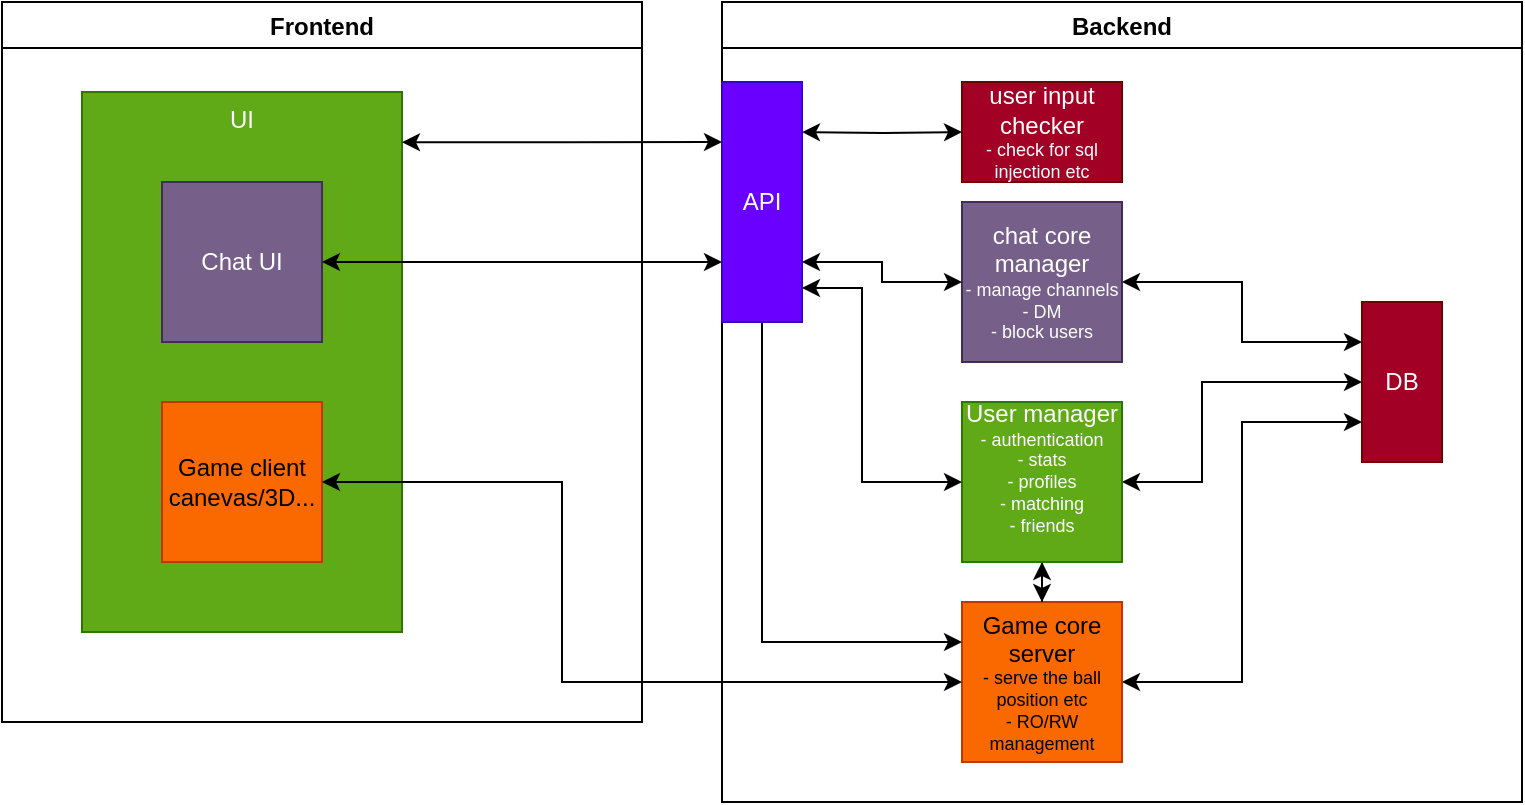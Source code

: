 <mxfile version="16.5.6" type="device"><diagram id="DLdojPyLkxFjDRH7sLV4" name="Page-1"><mxGraphModel dx="868" dy="492" grid="1" gridSize="10" guides="1" tooltips="1" connect="1" arrows="1" fold="1" page="0" pageScale="1" pageWidth="850" pageHeight="1100" math="0" shadow="0"><root><mxCell id="0"/><mxCell id="1" parent="0"/><mxCell id="h7ZUaT6rA_UalPRLBP9i-38" value="Backend" style="swimlane;" vertex="1" parent="1"><mxGeometry x="400" y="80" width="400" height="400" as="geometry"><mxRectangle x="400" y="80" width="80" height="23" as="alternateBounds"/></mxGeometry></mxCell><mxCell id="h7ZUaT6rA_UalPRLBP9i-40" value="&lt;div&gt;user input checker&lt;/div&gt;&lt;div style=&quot;font-size: 9px&quot;&gt;- check for sql injection etc&lt;br&gt;&lt;/div&gt;" style="rounded=0;whiteSpace=wrap;html=1;fillColor=#a20025;fontColor=#ffffff;strokeColor=#6F0000;" vertex="1" parent="h7ZUaT6rA_UalPRLBP9i-38"><mxGeometry x="120" y="40" width="80" height="50" as="geometry"/></mxCell><mxCell id="h7ZUaT6rA_UalPRLBP9i-42" value="DB" style="rounded=0;whiteSpace=wrap;html=1;fillColor=#a20025;fontColor=#ffffff;strokeColor=#6F0000;" vertex="1" parent="h7ZUaT6rA_UalPRLBP9i-38"><mxGeometry x="320" y="150" width="40" height="80" as="geometry"/></mxCell><mxCell id="h7ZUaT6rA_UalPRLBP9i-45" style="edgeStyle=orthogonalEdgeStyle;rounded=0;orthogonalLoop=1;jettySize=auto;html=1;startArrow=classic;startFill=1;" edge="1" parent="h7ZUaT6rA_UalPRLBP9i-38" source="h7ZUaT6rA_UalPRLBP9i-43"><mxGeometry relative="1" as="geometry"><mxPoint x="320" y="210" as="targetPoint"/><Array as="points"><mxPoint x="260" y="340"/><mxPoint x="260" y="210"/></Array></mxGeometry></mxCell><mxCell id="h7ZUaT6rA_UalPRLBP9i-43" value="&lt;div&gt;Game core server&lt;/div&gt;&lt;div style=&quot;font-size: 9px&quot;&gt;- serve the ball position etc&lt;/div&gt;&lt;div style=&quot;font-size: 9px&quot;&gt;- RO/RW management&lt;br&gt;&lt;/div&gt;" style="rounded=0;whiteSpace=wrap;html=1;fillColor=#fa6800;fontColor=#000000;strokeColor=#C73500;" vertex="1" parent="h7ZUaT6rA_UalPRLBP9i-38"><mxGeometry x="120" y="300" width="80" height="80" as="geometry"/></mxCell><mxCell id="h7ZUaT6rA_UalPRLBP9i-54" style="edgeStyle=orthogonalEdgeStyle;rounded=0;orthogonalLoop=1;jettySize=auto;html=1;startArrow=classic;startFill=1;" edge="1" parent="h7ZUaT6rA_UalPRLBP9i-38" source="h7ZUaT6rA_UalPRLBP9i-53" target="h7ZUaT6rA_UalPRLBP9i-42"><mxGeometry relative="1" as="geometry"><Array as="points"><mxPoint x="260" y="140"/><mxPoint x="260" y="170"/></Array></mxGeometry></mxCell><mxCell id="h7ZUaT6rA_UalPRLBP9i-53" value="&lt;div&gt;chat core manager&lt;/div&gt;&lt;div style=&quot;font-size: 9px&quot;&gt;- manage channels&lt;/div&gt;&lt;div style=&quot;font-size: 9px&quot;&gt;- DM&lt;/div&gt;&lt;div style=&quot;font-size: 9px&quot;&gt;- block users&lt;br&gt;&lt;/div&gt;" style="whiteSpace=wrap;html=1;aspect=fixed;fillColor=#76608a;fontColor=#ffffff;strokeColor=#432D57;" vertex="1" parent="h7ZUaT6rA_UalPRLBP9i-38"><mxGeometry x="120" y="100" width="80" height="80" as="geometry"/></mxCell><mxCell id="h7ZUaT6rA_UalPRLBP9i-59" style="edgeStyle=orthogonalEdgeStyle;rounded=0;orthogonalLoop=1;jettySize=auto;html=1;entryX=0;entryY=0.5;entryDx=0;entryDy=0;startArrow=classic;startFill=1;" edge="1" parent="h7ZUaT6rA_UalPRLBP9i-38" source="h7ZUaT6rA_UalPRLBP9i-58" target="h7ZUaT6rA_UalPRLBP9i-42"><mxGeometry relative="1" as="geometry"><Array as="points"><mxPoint x="240" y="240"/><mxPoint x="240" y="190"/></Array></mxGeometry></mxCell><mxCell id="h7ZUaT6rA_UalPRLBP9i-60" style="edgeStyle=orthogonalEdgeStyle;rounded=0;orthogonalLoop=1;jettySize=auto;html=1;startArrow=classic;startFill=1;" edge="1" parent="h7ZUaT6rA_UalPRLBP9i-38" source="h7ZUaT6rA_UalPRLBP9i-58" target="h7ZUaT6rA_UalPRLBP9i-43"><mxGeometry relative="1" as="geometry"/></mxCell><mxCell id="h7ZUaT6rA_UalPRLBP9i-58" value="&lt;div&gt;User manager&lt;/div&gt;&lt;div style=&quot;font-size: 9px&quot;&gt;- &lt;font style=&quot;font-size: 9px&quot;&gt;authentication&lt;/font&gt;&lt;/div&gt;&lt;div style=&quot;font-size: 9px&quot;&gt;&lt;font style=&quot;font-size: 9px&quot;&gt;- stats&lt;/font&gt;&lt;/div&gt;&lt;div style=&quot;font-size: 9px&quot;&gt;&lt;font style=&quot;font-size: 9px&quot;&gt;- profiles&lt;/font&gt;&lt;/div&gt;&lt;div style=&quot;font-size: 9px&quot;&gt;&lt;font style=&quot;font-size: 9px&quot;&gt;- matching&lt;/font&gt;&lt;/div&gt;&lt;div style=&quot;font-size: 9px&quot;&gt;&lt;font style=&quot;font-size: 9px&quot;&gt;- friends&lt;br&gt;&lt;/font&gt;&lt;/div&gt;&lt;div&gt;&lt;br&gt;&lt;/div&gt;" style="whiteSpace=wrap;html=1;aspect=fixed;fillColor=#60a917;fontColor=#ffffff;strokeColor=#2D7600;" vertex="1" parent="h7ZUaT6rA_UalPRLBP9i-38"><mxGeometry x="120" y="200" width="80" height="80" as="geometry"/></mxCell><mxCell id="h7ZUaT6rA_UalPRLBP9i-41" style="edgeStyle=orthogonalEdgeStyle;rounded=0;orthogonalLoop=1;jettySize=auto;html=1;entryX=0;entryY=0.5;entryDx=0;entryDy=0;startArrow=classic;startFill=1;" edge="1" parent="1" target="h7ZUaT6rA_UalPRLBP9i-40"><mxGeometry relative="1" as="geometry"><mxPoint x="440" y="145" as="sourcePoint"/></mxGeometry></mxCell><mxCell id="h7ZUaT6rA_UalPRLBP9i-44" style="edgeStyle=orthogonalEdgeStyle;rounded=0;orthogonalLoop=1;jettySize=auto;html=1;" edge="1" parent="1" source="h7ZUaT6rA_UalPRLBP9i-39" target="h7ZUaT6rA_UalPRLBP9i-43"><mxGeometry relative="1" as="geometry"><Array as="points"><mxPoint x="420" y="400"/></Array></mxGeometry></mxCell><mxCell id="h7ZUaT6rA_UalPRLBP9i-55" style="edgeStyle=orthogonalEdgeStyle;rounded=0;orthogonalLoop=1;jettySize=auto;html=1;startArrow=classic;startFill=1;exitX=1;exitY=0.75;exitDx=0;exitDy=0;" edge="1" parent="1" source="h7ZUaT6rA_UalPRLBP9i-39" target="h7ZUaT6rA_UalPRLBP9i-53"><mxGeometry relative="1" as="geometry"/></mxCell><mxCell id="h7ZUaT6rA_UalPRLBP9i-39" value="API" style="rounded=0;whiteSpace=wrap;html=1;fillColor=#6a00ff;fontColor=#ffffff;strokeColor=#3700CC;" vertex="1" parent="1"><mxGeometry x="400" y="120" width="40" height="120" as="geometry"/></mxCell><mxCell id="h7ZUaT6rA_UalPRLBP9i-46" value="Frontend" style="swimlane;" vertex="1" parent="1"><mxGeometry x="40" y="80" width="320" height="360" as="geometry"/></mxCell><mxCell id="h7ZUaT6rA_UalPRLBP9i-47" value="UI" style="rounded=0;whiteSpace=wrap;html=1;verticalAlign=top;fillColor=#60a917;fontColor=#ffffff;strokeColor=#2D7600;" vertex="1" parent="h7ZUaT6rA_UalPRLBP9i-46"><mxGeometry x="40" y="45" width="160" height="270" as="geometry"/></mxCell><mxCell id="h7ZUaT6rA_UalPRLBP9i-48" value="Game client canevas/3D..." style="whiteSpace=wrap;html=1;aspect=fixed;fillColor=#fa6800;fontColor=#000000;strokeColor=#C73500;" vertex="1" parent="h7ZUaT6rA_UalPRLBP9i-46"><mxGeometry x="80" y="200" width="80" height="80" as="geometry"/></mxCell><mxCell id="h7ZUaT6rA_UalPRLBP9i-52" value="Chat UI" style="whiteSpace=wrap;html=1;aspect=fixed;fillColor=#76608a;fontColor=#ffffff;strokeColor=#432D57;" vertex="1" parent="h7ZUaT6rA_UalPRLBP9i-46"><mxGeometry x="80" y="90" width="80" height="80" as="geometry"/></mxCell><mxCell id="h7ZUaT6rA_UalPRLBP9i-50" style="edgeStyle=orthogonalEdgeStyle;rounded=0;orthogonalLoop=1;jettySize=auto;html=1;entryX=0;entryY=0.5;entryDx=0;entryDy=0;startArrow=classic;startFill=1;" edge="1" parent="1" source="h7ZUaT6rA_UalPRLBP9i-48" target="h7ZUaT6rA_UalPRLBP9i-43"><mxGeometry relative="1" as="geometry"><Array as="points"><mxPoint x="320" y="320"/><mxPoint x="320" y="420"/></Array></mxGeometry></mxCell><mxCell id="h7ZUaT6rA_UalPRLBP9i-51" style="edgeStyle=orthogonalEdgeStyle;rounded=0;orthogonalLoop=1;jettySize=auto;html=1;entryX=0;entryY=0.25;entryDx=0;entryDy=0;startArrow=classic;startFill=1;exitX=1;exitY=0.093;exitDx=0;exitDy=0;exitPerimeter=0;" edge="1" parent="1" source="h7ZUaT6rA_UalPRLBP9i-47" target="h7ZUaT6rA_UalPRLBP9i-39"><mxGeometry relative="1" as="geometry"><mxPoint x="280" y="147" as="sourcePoint"/></mxGeometry></mxCell><mxCell id="h7ZUaT6rA_UalPRLBP9i-57" style="edgeStyle=orthogonalEdgeStyle;rounded=0;orthogonalLoop=1;jettySize=auto;html=1;entryX=0;entryY=0.75;entryDx=0;entryDy=0;startArrow=classic;startFill=1;" edge="1" parent="1" source="h7ZUaT6rA_UalPRLBP9i-52" target="h7ZUaT6rA_UalPRLBP9i-39"><mxGeometry relative="1" as="geometry"/></mxCell><mxCell id="h7ZUaT6rA_UalPRLBP9i-62" style="edgeStyle=orthogonalEdgeStyle;rounded=0;orthogonalLoop=1;jettySize=auto;html=1;entryX=1;entryY=0.858;entryDx=0;entryDy=0;entryPerimeter=0;startArrow=classic;startFill=1;" edge="1" parent="1" source="h7ZUaT6rA_UalPRLBP9i-58" target="h7ZUaT6rA_UalPRLBP9i-39"><mxGeometry relative="1" as="geometry"><Array as="points"><mxPoint x="470" y="320"/><mxPoint x="470" y="223"/></Array></mxGeometry></mxCell></root></mxGraphModel></diagram></mxfile>